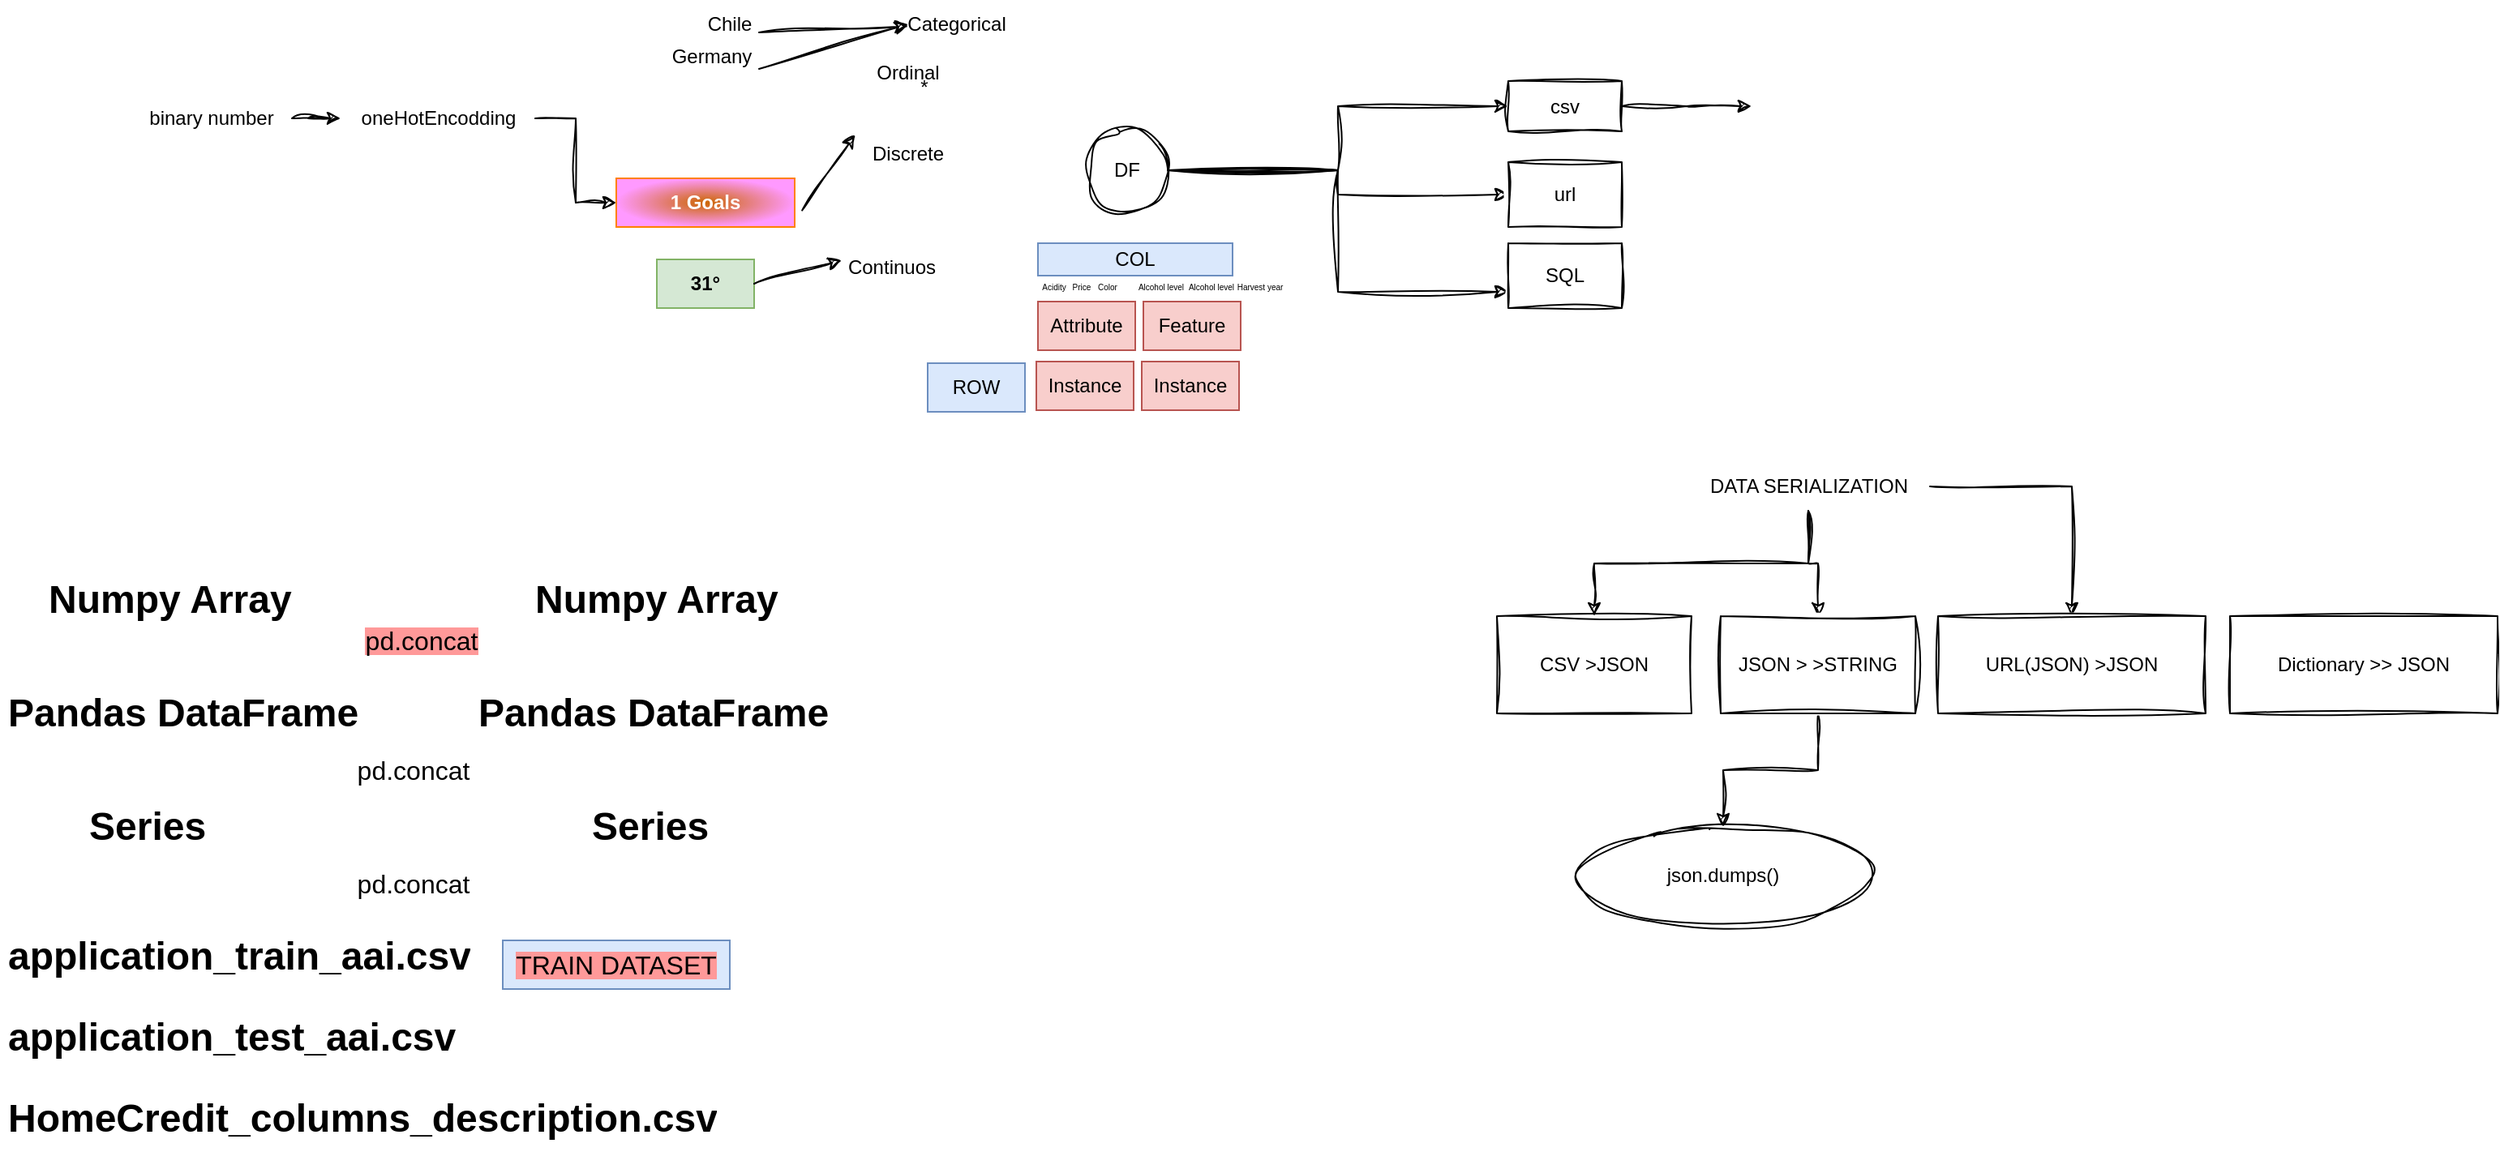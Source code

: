 <mxfile version="24.3.1" type="github">
  <diagram name="Page-1" id="hbJS8XIYNHnMWgaqB1Pa">
    <mxGraphModel dx="472" dy="835" grid="1" gridSize="10" guides="1" tooltips="1" connect="1" arrows="1" fold="1" page="1" pageScale="1" pageWidth="850" pageHeight="1100" math="0" shadow="0">
      <root>
        <mxCell id="0" />
        <mxCell id="1" parent="0" />
        <mxCell id="ZtwntWrPyhfs9k0J_McI-1" value="&lt;h1&gt;Numpy Array&lt;/h1&gt;" style="text;html=1;spacing=5;spacingTop=-20;whiteSpace=wrap;overflow=hidden;rounded=0;" parent="1" vertex="1">
          <mxGeometry x="85" y="370" width="190" height="40" as="geometry" />
        </mxCell>
        <mxCell id="ZtwntWrPyhfs9k0J_McI-3" value="Feature" style="text;html=1;align=center;verticalAlign=middle;whiteSpace=wrap;rounded=0;fillColor=#f8cecc;strokeColor=#b85450;" parent="1" vertex="1">
          <mxGeometry x="765" y="206" width="60" height="30" as="geometry" />
        </mxCell>
        <mxCell id="ZtwntWrPyhfs9k0J_McI-6" value="Attribute" style="text;html=1;align=center;verticalAlign=middle;whiteSpace=wrap;rounded=0;fillColor=#f8cecc;strokeColor=#b85450;" parent="1" vertex="1">
          <mxGeometry x="700" y="206" width="60" height="30" as="geometry" />
        </mxCell>
        <mxCell id="ZtwntWrPyhfs9k0J_McI-7" value="COL" style="text;html=1;align=center;verticalAlign=middle;whiteSpace=wrap;rounded=0;fillColor=#dae8fc;strokeColor=#6c8ebf;" parent="1" vertex="1">
          <mxGeometry x="700" y="170" width="120" height="20" as="geometry" />
        </mxCell>
        <mxCell id="ZtwntWrPyhfs9k0J_McI-8" value="Instance" style="text;html=1;align=center;verticalAlign=middle;whiteSpace=wrap;rounded=0;fillColor=#f8cecc;strokeColor=#b85450;" parent="1" vertex="1">
          <mxGeometry x="699" y="243" width="60" height="30" as="geometry" />
        </mxCell>
        <mxCell id="ZtwntWrPyhfs9k0J_McI-9" value="ROW" style="text;html=1;align=center;verticalAlign=middle;whiteSpace=wrap;rounded=0;fillColor=#dae8fc;strokeColor=#6c8ebf;" parent="1" vertex="1">
          <mxGeometry x="632" y="244" width="60" height="30" as="geometry" />
        </mxCell>
        <mxCell id="ZtwntWrPyhfs9k0J_McI-11" value="Instance" style="text;html=1;align=center;verticalAlign=middle;whiteSpace=wrap;rounded=0;fillColor=#f8cecc;strokeColor=#b85450;" parent="1" vertex="1">
          <mxGeometry x="764" y="243" width="60" height="30" as="geometry" />
        </mxCell>
        <mxCell id="ZtwntWrPyhfs9k0J_McI-12" value="&lt;font style=&quot;font-size: 5px;&quot;&gt;Acidity&lt;/font&gt;" style="text;html=1;align=center;verticalAlign=middle;whiteSpace=wrap;rounded=0;" parent="1" vertex="1">
          <mxGeometry x="680" y="180" width="60" height="30" as="geometry" />
        </mxCell>
        <mxCell id="ZtwntWrPyhfs9k0J_McI-13" value="&lt;font style=&quot;font-size: 5px;&quot;&gt;Price&lt;/font&gt;" style="text;html=1;align=center;verticalAlign=middle;whiteSpace=wrap;rounded=0;" parent="1" vertex="1">
          <mxGeometry x="697" y="180" width="60" height="30" as="geometry" />
        </mxCell>
        <mxCell id="ZtwntWrPyhfs9k0J_McI-14" value="&lt;font style=&quot;font-size: 5px;&quot;&gt;Color&lt;br&gt;&lt;/font&gt;" style="text;html=1;align=center;verticalAlign=middle;whiteSpace=wrap;rounded=0;" parent="1" vertex="1">
          <mxGeometry x="713" y="180" width="60" height="30" as="geometry" />
        </mxCell>
        <mxCell id="ZtwntWrPyhfs9k0J_McI-15" value="&lt;font style=&quot;font-size: 5px;&quot;&gt;Alcohol level&lt;br&gt;&lt;/font&gt;" style="text;html=1;align=center;verticalAlign=middle;whiteSpace=wrap;rounded=0;" parent="1" vertex="1">
          <mxGeometry x="746" y="180" width="60" height="30" as="geometry" />
        </mxCell>
        <mxCell id="ZtwntWrPyhfs9k0J_McI-16" value="&lt;font style=&quot;font-size: 5px;&quot;&gt;Alcohol level&lt;br&gt;&lt;/font&gt;" style="text;html=1;align=center;verticalAlign=middle;whiteSpace=wrap;rounded=0;" parent="1" vertex="1">
          <mxGeometry x="777" y="180" width="60" height="30" as="geometry" />
        </mxCell>
        <mxCell id="ZtwntWrPyhfs9k0J_McI-17" value="&lt;font style=&quot;font-size: 5px;&quot;&gt;Harvest year&lt;br&gt;&lt;/font&gt;" style="text;html=1;align=center;verticalAlign=middle;whiteSpace=wrap;rounded=0;" parent="1" vertex="1">
          <mxGeometry x="807" y="180" width="60" height="30" as="geometry" />
        </mxCell>
        <mxCell id="ZtwntWrPyhfs9k0J_McI-18" value="Categorical" style="text;html=1;align=center;verticalAlign=middle;whiteSpace=wrap;rounded=0;" parent="1" vertex="1">
          <mxGeometry x="620" y="20" width="60" height="30" as="geometry" />
        </mxCell>
        <mxCell id="ZtwntWrPyhfs9k0J_McI-19" value="Ordinal" style="text;html=1;align=center;verticalAlign=middle;whiteSpace=wrap;rounded=0;" parent="1" vertex="1">
          <mxGeometry x="590" y="50" width="60" height="30" as="geometry" />
        </mxCell>
        <mxCell id="ZtwntWrPyhfs9k0J_McI-20" value="Discrete" style="text;html=1;align=center;verticalAlign=middle;whiteSpace=wrap;rounded=0;" parent="1" vertex="1">
          <mxGeometry x="590" y="100" width="60" height="30" as="geometry" />
        </mxCell>
        <mxCell id="ZtwntWrPyhfs9k0J_McI-21" value="Continuos" style="text;html=1;align=center;verticalAlign=middle;whiteSpace=wrap;rounded=0;" parent="1" vertex="1">
          <mxGeometry x="580" y="170" width="60" height="30" as="geometry" />
        </mxCell>
        <mxCell id="ZtwntWrPyhfs9k0J_McI-23" value="1 Goals" style="text;html=1;align=center;verticalAlign=middle;whiteSpace=wrap;rounded=0;fillColor=#CC6600;strokeColor=#FF8000;gradientColor=#FF99FF;gradientDirection=radial;fontColor=#FFFFFF;fontStyle=1" parent="1" vertex="1">
          <mxGeometry x="440" y="130" width="110" height="30" as="geometry" />
        </mxCell>
        <mxCell id="ZtwntWrPyhfs9k0J_McI-24" value="" style="endArrow=classic;html=1;rounded=0;sketch=1;hachureGap=4;jiggle=2;curveFitting=1;exitX=1.042;exitY=0.658;exitDx=0;exitDy=0;exitPerimeter=0;entryX=-0.045;entryY=0.107;entryDx=0;entryDy=0;entryPerimeter=0;" parent="1" source="ZtwntWrPyhfs9k0J_McI-23" target="ZtwntWrPyhfs9k0J_McI-20" edge="1">
          <mxGeometry width="50" height="50" relative="1" as="geometry">
            <mxPoint x="630" y="230" as="sourcePoint" />
            <mxPoint x="680" y="180" as="targetPoint" />
          </mxGeometry>
        </mxCell>
        <mxCell id="ZtwntWrPyhfs9k0J_McI-25" value="&lt;b&gt;31°&lt;/b&gt;" style="text;html=1;align=center;verticalAlign=middle;whiteSpace=wrap;rounded=0;fillColor=#d5e8d4;strokeColor=#82b366;" parent="1" vertex="1">
          <mxGeometry x="465" y="180" width="60" height="30" as="geometry" />
        </mxCell>
        <mxCell id="ZtwntWrPyhfs9k0J_McI-27" value="" style="endArrow=classic;html=1;rounded=0;sketch=1;hachureGap=4;jiggle=2;curveFitting=1;exitX=1;exitY=0.5;exitDx=0;exitDy=0;entryX=-0.017;entryY=0.354;entryDx=0;entryDy=0;entryPerimeter=0;" parent="1" source="ZtwntWrPyhfs9k0J_McI-25" target="ZtwntWrPyhfs9k0J_McI-21" edge="1">
          <mxGeometry width="50" height="50" relative="1" as="geometry">
            <mxPoint x="630" y="230" as="sourcePoint" />
            <mxPoint x="680" y="180" as="targetPoint" />
          </mxGeometry>
        </mxCell>
        <mxCell id="ZtwntWrPyhfs9k0J_McI-28" value="*" style="text;html=1;align=center;verticalAlign=middle;whiteSpace=wrap;rounded=0;" parent="1" vertex="1">
          <mxGeometry x="600" y="59" width="60" height="29" as="geometry" />
        </mxCell>
        <mxCell id="ZtwntWrPyhfs9k0J_McI-31" value="Chile" style="text;html=1;align=center;verticalAlign=middle;whiteSpace=wrap;rounded=0;" parent="1" vertex="1">
          <mxGeometry x="480" y="20" width="60" height="30" as="geometry" />
        </mxCell>
        <mxCell id="ZtwntWrPyhfs9k0J_McI-32" value="Germany" style="text;html=1;align=center;verticalAlign=middle;whiteSpace=wrap;rounded=0;" parent="1" vertex="1">
          <mxGeometry x="470" y="40" width="58" height="30" as="geometry" />
        </mxCell>
        <mxCell id="ZtwntWrPyhfs9k0J_McI-33" value="" style="endArrow=classic;html=1;rounded=0;sketch=1;hachureGap=4;jiggle=2;curveFitting=1;exitX=1;exitY=0.75;exitDx=0;exitDy=0;entryX=0;entryY=0.5;entryDx=0;entryDy=0;" parent="1" source="ZtwntWrPyhfs9k0J_McI-32" target="ZtwntWrPyhfs9k0J_McI-18" edge="1">
          <mxGeometry width="50" height="50" relative="1" as="geometry">
            <mxPoint x="545" y="20" as="sourcePoint" />
            <mxPoint x="577" y="-27" as="targetPoint" />
          </mxGeometry>
        </mxCell>
        <mxCell id="ZtwntWrPyhfs9k0J_McI-34" value="" style="endArrow=classic;html=1;rounded=0;sketch=1;hachureGap=4;jiggle=2;curveFitting=1;exitX=1;exitY=0;exitDx=0;exitDy=0;" parent="1" source="ZtwntWrPyhfs9k0J_McI-32" target="ZtwntWrPyhfs9k0J_McI-18" edge="1">
          <mxGeometry width="50" height="50" relative="1" as="geometry">
            <mxPoint x="538" y="33" as="sourcePoint" />
            <mxPoint x="570" y="40" as="targetPoint" />
          </mxGeometry>
        </mxCell>
        <mxCell id="ZtwntWrPyhfs9k0J_McI-36" style="edgeStyle=orthogonalEdgeStyle;rounded=0;sketch=1;hachureGap=4;jiggle=2;curveFitting=1;orthogonalLoop=1;jettySize=auto;html=1;entryX=0;entryY=0.5;entryDx=0;entryDy=0;" parent="1" source="ZtwntWrPyhfs9k0J_McI-35" target="ZtwntWrPyhfs9k0J_McI-23" edge="1">
          <mxGeometry relative="1" as="geometry" />
        </mxCell>
        <mxCell id="ZtwntWrPyhfs9k0J_McI-35" value="oneHotEncodding" style="text;html=1;align=center;verticalAlign=middle;resizable=0;points=[];autosize=1;strokeColor=none;fillColor=none;" parent="1" vertex="1">
          <mxGeometry x="270" y="78" width="120" height="30" as="geometry" />
        </mxCell>
        <mxCell id="ZtwntWrPyhfs9k0J_McI-38" style="edgeStyle=orthogonalEdgeStyle;rounded=0;sketch=1;hachureGap=4;jiggle=2;curveFitting=1;orthogonalLoop=1;jettySize=auto;html=1;" parent="1" source="ZtwntWrPyhfs9k0J_McI-37" target="ZtwntWrPyhfs9k0J_McI-35" edge="1">
          <mxGeometry relative="1" as="geometry" />
        </mxCell>
        <mxCell id="ZtwntWrPyhfs9k0J_McI-37" value="binary number" style="text;html=1;align=center;verticalAlign=middle;resizable=0;points=[];autosize=1;strokeColor=none;fillColor=none;" parent="1" vertex="1">
          <mxGeometry x="140" y="78" width="100" height="30" as="geometry" />
        </mxCell>
        <mxCell id="mX2eh7sZRsnRLgWwSDOn-4" value="" style="edgeStyle=orthogonalEdgeStyle;rounded=0;sketch=1;hachureGap=4;jiggle=2;curveFitting=1;orthogonalLoop=1;jettySize=auto;html=1;" parent="1" source="mX2eh7sZRsnRLgWwSDOn-1" target="mX2eh7sZRsnRLgWwSDOn-3" edge="1">
          <mxGeometry relative="1" as="geometry" />
        </mxCell>
        <mxCell id="mX2eh7sZRsnRLgWwSDOn-6" value="" style="edgeStyle=orthogonalEdgeStyle;rounded=0;sketch=1;hachureGap=4;jiggle=2;curveFitting=1;orthogonalLoop=1;jettySize=auto;html=1;" parent="1" source="mX2eh7sZRsnRLgWwSDOn-1" target="mX2eh7sZRsnRLgWwSDOn-5" edge="1">
          <mxGeometry relative="1" as="geometry" />
        </mxCell>
        <mxCell id="mX2eh7sZRsnRLgWwSDOn-9" style="edgeStyle=orthogonalEdgeStyle;rounded=0;sketch=1;hachureGap=4;jiggle=2;curveFitting=1;orthogonalLoop=1;jettySize=auto;html=1;entryX=0;entryY=0.75;entryDx=0;entryDy=0;" parent="1" source="mX2eh7sZRsnRLgWwSDOn-1" target="mX2eh7sZRsnRLgWwSDOn-7" edge="1">
          <mxGeometry relative="1" as="geometry" />
        </mxCell>
        <mxCell id="mX2eh7sZRsnRLgWwSDOn-1" value="DF" style="ellipse;whiteSpace=wrap;html=1;sketch=1;hachureGap=4;jiggle=2;curveFitting=1;" parent="1" vertex="1">
          <mxGeometry x="730" y="100" width="50" height="50" as="geometry" />
        </mxCell>
        <mxCell id="mX2eh7sZRsnRLgWwSDOn-12" value="" style="edgeStyle=orthogonalEdgeStyle;rounded=0;sketch=1;hachureGap=4;jiggle=2;curveFitting=1;orthogonalLoop=1;jettySize=auto;html=1;" parent="1" source="mX2eh7sZRsnRLgWwSDOn-3" edge="1">
          <mxGeometry relative="1" as="geometry">
            <mxPoint x="1140" y="85.5" as="targetPoint" />
          </mxGeometry>
        </mxCell>
        <mxCell id="mX2eh7sZRsnRLgWwSDOn-3" value="csv" style="whiteSpace=wrap;html=1;sketch=1;hachureGap=4;jiggle=2;curveFitting=1;" parent="1" vertex="1">
          <mxGeometry x="990" y="70" width="70" height="31" as="geometry" />
        </mxCell>
        <mxCell id="mX2eh7sZRsnRLgWwSDOn-5" value="url" style="whiteSpace=wrap;html=1;sketch=1;hachureGap=4;jiggle=2;curveFitting=1;" parent="1" vertex="1">
          <mxGeometry x="990" y="120" width="70" height="40" as="geometry" />
        </mxCell>
        <mxCell id="mX2eh7sZRsnRLgWwSDOn-7" value="SQL" style="whiteSpace=wrap;html=1;sketch=1;hachureGap=4;jiggle=2;curveFitting=1;" parent="1" vertex="1">
          <mxGeometry x="990" y="170" width="70" height="40" as="geometry" />
        </mxCell>
        <mxCell id="mX2eh7sZRsnRLgWwSDOn-16" value="" style="edgeStyle=orthogonalEdgeStyle;rounded=0;sketch=1;hachureGap=4;jiggle=2;curveFitting=1;orthogonalLoop=1;jettySize=auto;html=1;" parent="1" source="mX2eh7sZRsnRLgWwSDOn-13" target="mX2eh7sZRsnRLgWwSDOn-15" edge="1">
          <mxGeometry relative="1" as="geometry" />
        </mxCell>
        <mxCell id="mX2eh7sZRsnRLgWwSDOn-18" style="edgeStyle=orthogonalEdgeStyle;rounded=0;sketch=1;hachureGap=4;jiggle=2;curveFitting=1;orthogonalLoop=1;jettySize=auto;html=1;entryX=0.5;entryY=0;entryDx=0;entryDy=0;" parent="1" source="mX2eh7sZRsnRLgWwSDOn-13" target="mX2eh7sZRsnRLgWwSDOn-17" edge="1">
          <mxGeometry relative="1" as="geometry" />
        </mxCell>
        <mxCell id="mX2eh7sZRsnRLgWwSDOn-23" style="edgeStyle=orthogonalEdgeStyle;rounded=0;sketch=1;hachureGap=4;jiggle=2;curveFitting=1;orthogonalLoop=1;jettySize=auto;html=1;entryX=0.5;entryY=0;entryDx=0;entryDy=0;" parent="1" source="mX2eh7sZRsnRLgWwSDOn-13" target="mX2eh7sZRsnRLgWwSDOn-22" edge="1">
          <mxGeometry relative="1" as="geometry" />
        </mxCell>
        <mxCell id="mX2eh7sZRsnRLgWwSDOn-13" value="DATA SERIALIZATION" style="text;html=1;align=center;verticalAlign=middle;resizable=0;points=[];autosize=1;strokeColor=none;fillColor=none;" parent="1" vertex="1">
          <mxGeometry x="1100" y="305" width="150" height="30" as="geometry" />
        </mxCell>
        <mxCell id="mX2eh7sZRsnRLgWwSDOn-20" value="" style="edgeStyle=orthogonalEdgeStyle;rounded=0;sketch=1;hachureGap=4;jiggle=2;curveFitting=1;orthogonalLoop=1;jettySize=auto;html=1;" parent="1" source="mX2eh7sZRsnRLgWwSDOn-15" target="mX2eh7sZRsnRLgWwSDOn-19" edge="1">
          <mxGeometry relative="1" as="geometry" />
        </mxCell>
        <mxCell id="mX2eh7sZRsnRLgWwSDOn-15" value="JSON &amp;gt; &amp;gt;STRING" style="whiteSpace=wrap;html=1;sketch=1;hachureGap=4;jiggle=2;curveFitting=1;" parent="1" vertex="1">
          <mxGeometry x="1121" y="400" width="120" height="60" as="geometry" />
        </mxCell>
        <mxCell id="mX2eh7sZRsnRLgWwSDOn-17" value="URL(JSON) &amp;gt;JSON" style="whiteSpace=wrap;html=1;sketch=1;hachureGap=4;jiggle=2;curveFitting=1;" parent="1" vertex="1">
          <mxGeometry x="1255" y="400" width="165" height="60" as="geometry" />
        </mxCell>
        <mxCell id="mX2eh7sZRsnRLgWwSDOn-19" value="json.dumps()" style="ellipse;whiteSpace=wrap;html=1;sketch=1;hachureGap=4;jiggle=2;curveFitting=1;" parent="1" vertex="1">
          <mxGeometry x="1030" y="530" width="185" height="60" as="geometry" />
        </mxCell>
        <mxCell id="mX2eh7sZRsnRLgWwSDOn-21" value="Dictionary &amp;gt;&amp;gt; JSON" style="whiteSpace=wrap;html=1;sketch=1;hachureGap=4;jiggle=2;curveFitting=1;" parent="1" vertex="1">
          <mxGeometry x="1435" y="400" width="165" height="60" as="geometry" />
        </mxCell>
        <mxCell id="mX2eh7sZRsnRLgWwSDOn-22" value="CSV &amp;gt;JSON" style="whiteSpace=wrap;html=1;sketch=1;hachureGap=4;jiggle=2;curveFitting=1;" parent="1" vertex="1">
          <mxGeometry x="983" y="400" width="120" height="60" as="geometry" />
        </mxCell>
        <mxCell id="z9Zrz_XiLLzaqDNSgcMK-2" value="&lt;h1&gt;Pandas DataFrame&lt;/h1&gt;" style="text;html=1;spacing=5;spacingTop=-20;whiteSpace=wrap;overflow=hidden;rounded=0;" vertex="1" parent="1">
          <mxGeometry x="60" y="440" width="240" height="50" as="geometry" />
        </mxCell>
        <mxCell id="z9Zrz_XiLLzaqDNSgcMK-3" value="&lt;h1&gt;Numpy Array&lt;/h1&gt;" style="text;html=1;spacing=5;spacingTop=-20;whiteSpace=wrap;overflow=hidden;rounded=0;" vertex="1" parent="1">
          <mxGeometry x="385" y="370" width="190" height="40" as="geometry" />
        </mxCell>
        <mxCell id="z9Zrz_XiLLzaqDNSgcMK-4" value="&lt;h1&gt;Pandas DataFrame&lt;/h1&gt;" style="text;html=1;spacing=5;spacingTop=-20;whiteSpace=wrap;overflow=hidden;rounded=0;" vertex="1" parent="1">
          <mxGeometry x="350" y="440" width="240" height="50" as="geometry" />
        </mxCell>
        <mxCell id="z9Zrz_XiLLzaqDNSgcMK-5" value="pd.concat" style="text;html=1;align=center;verticalAlign=middle;whiteSpace=wrap;rounded=0;fontSize=16;" vertex="1" parent="1">
          <mxGeometry x="245" y="480" width="140" height="30" as="geometry" />
        </mxCell>
        <mxCell id="z9Zrz_XiLLzaqDNSgcMK-6" value="&lt;span style=&quot;background-color: rgb(255, 153, 153);&quot;&gt;pd.concat&lt;/span&gt;" style="text;html=1;align=center;verticalAlign=middle;whiteSpace=wrap;rounded=0;fontSize=16;" vertex="1" parent="1">
          <mxGeometry x="250" y="400" width="140" height="30" as="geometry" />
        </mxCell>
        <mxCell id="z9Zrz_XiLLzaqDNSgcMK-7" value="&lt;h1&gt;Series&lt;/h1&gt;" style="text;html=1;spacing=5;spacingTop=-20;whiteSpace=wrap;overflow=hidden;rounded=0;" vertex="1" parent="1">
          <mxGeometry x="110" y="510" width="90" height="50" as="geometry" />
        </mxCell>
        <mxCell id="z9Zrz_XiLLzaqDNSgcMK-9" value="pd.concat" style="text;html=1;align=center;verticalAlign=middle;whiteSpace=wrap;rounded=0;fontSize=16;" vertex="1" parent="1">
          <mxGeometry x="245" y="550" width="140" height="30" as="geometry" />
        </mxCell>
        <mxCell id="z9Zrz_XiLLzaqDNSgcMK-10" value="&lt;h1&gt;Series&lt;/h1&gt;" style="text;html=1;spacing=5;spacingTop=-20;whiteSpace=wrap;overflow=hidden;rounded=0;" vertex="1" parent="1">
          <mxGeometry x="420" y="510" width="90" height="50" as="geometry" />
        </mxCell>
        <mxCell id="z9Zrz_XiLLzaqDNSgcMK-11" value="&lt;h1&gt;application_train_aai.csv&lt;br&gt;&lt;br&gt;&lt;/h1&gt;" style="text;html=1;spacing=5;spacingTop=-20;whiteSpace=wrap;overflow=hidden;rounded=0;" vertex="1" parent="1">
          <mxGeometry x="60" y="590" width="300" height="50" as="geometry" />
        </mxCell>
        <mxCell id="z9Zrz_XiLLzaqDNSgcMK-12" value="&lt;h1&gt;application_test_aai.csv&lt;br&gt;&lt;br&gt;&lt;/h1&gt;" style="text;html=1;spacing=5;spacingTop=-20;whiteSpace=wrap;overflow=hidden;rounded=0;" vertex="1" parent="1">
          <mxGeometry x="60" y="640" width="300" height="50" as="geometry" />
        </mxCell>
        <mxCell id="z9Zrz_XiLLzaqDNSgcMK-13" value="&lt;h1&gt;HomeCredit_columns_description.csv&lt;br&gt;&lt;br&gt;&lt;/h1&gt;" style="text;html=1;spacing=5;spacingTop=-20;whiteSpace=wrap;overflow=hidden;rounded=0;" vertex="1" parent="1">
          <mxGeometry x="60" y="690" width="470" height="50" as="geometry" />
        </mxCell>
        <mxCell id="z9Zrz_XiLLzaqDNSgcMK-14" value="&lt;span style=&quot;background-color: rgb(255, 153, 153);&quot;&gt;TRAIN DATASET&lt;/span&gt;" style="text;html=1;align=center;verticalAlign=middle;whiteSpace=wrap;rounded=0;fontSize=16;fillColor=#dae8fc;strokeColor=#6c8ebf;" vertex="1" parent="1">
          <mxGeometry x="370" y="600" width="140" height="30" as="geometry" />
        </mxCell>
      </root>
    </mxGraphModel>
  </diagram>
</mxfile>
